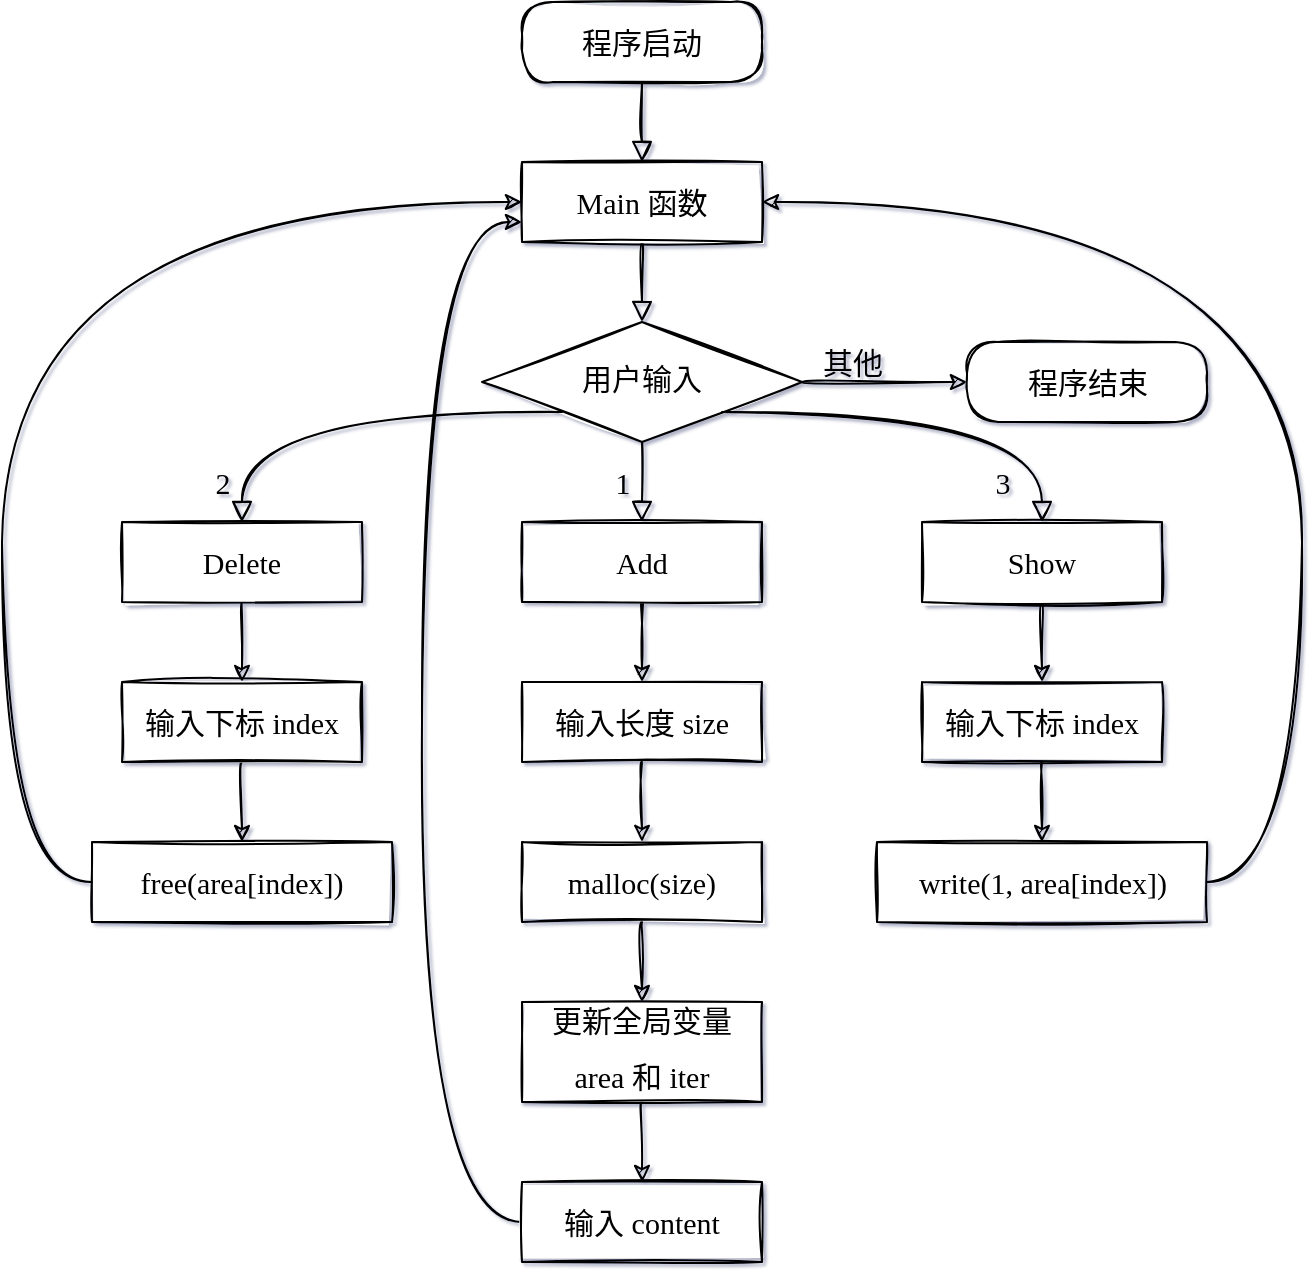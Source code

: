 <mxfile version="17.4.0" type="github">
  <diagram id="C5RBs43oDa-KdzZeNtuy" name="Page-1">
    <mxGraphModel dx="1240" dy="764" grid="1" gridSize="10" guides="1" tooltips="1" connect="1" arrows="1" fold="1" page="1" pageScale="1" pageWidth="827" pageHeight="1169" background="#FFFFFF" math="0" shadow="1">
      <root>
        <mxCell id="WIyWlLk6GJQsqaUBKTNV-0" />
        <mxCell id="WIyWlLk6GJQsqaUBKTNV-1" parent="WIyWlLk6GJQsqaUBKTNV-0" />
        <mxCell id="WIyWlLk6GJQsqaUBKTNV-2" value="" style="rounded=0;html=1;jettySize=auto;orthogonalLoop=1;fontSize=11;endArrow=block;endFill=0;endSize=8;strokeWidth=1;shadow=0;labelBackgroundColor=none;edgeStyle=orthogonalEdgeStyle;sketch=1;curved=1;" parent="WIyWlLk6GJQsqaUBKTNV-1" source="WIyWlLk6GJQsqaUBKTNV-3" target="WIyWlLk6GJQsqaUBKTNV-6" edge="1">
          <mxGeometry relative="1" as="geometry" />
        </mxCell>
        <mxCell id="WIyWlLk6GJQsqaUBKTNV-3" value="&lt;p&gt;&lt;font face=&quot;Comic Sans MS&quot; style=&quot;font-size: 15px&quot;&gt;Main 函数&lt;/font&gt;&lt;/p&gt;" style="rounded=0;whiteSpace=wrap;html=1;fontSize=12;glass=0;strokeWidth=1;shadow=0;sketch=1;" parent="WIyWlLk6GJQsqaUBKTNV-1" vertex="1">
          <mxGeometry x="320" y="100" width="120" height="40" as="geometry" />
        </mxCell>
        <mxCell id="297M0GaryiskETPCRw7N-32" style="edgeStyle=orthogonalEdgeStyle;curved=1;sketch=1;orthogonalLoop=1;jettySize=auto;html=1;entryX=0;entryY=0.5;entryDx=0;entryDy=0;fontFamily=Comic Sans MS;fontSize=15;" edge="1" parent="WIyWlLk6GJQsqaUBKTNV-1" source="WIyWlLk6GJQsqaUBKTNV-6" target="297M0GaryiskETPCRw7N-31">
          <mxGeometry relative="1" as="geometry" />
        </mxCell>
        <mxCell id="WIyWlLk6GJQsqaUBKTNV-6" value="&lt;span style=&quot;font-family: &amp;#34;comic sans ms&amp;#34; ; font-size: 15px&quot;&gt;用户输入&lt;/span&gt;" style="rhombus;whiteSpace=wrap;html=1;shadow=0;fontFamily=Helvetica;fontSize=12;align=center;strokeWidth=1;spacing=6;spacingTop=-4;rounded=0;sketch=1;" parent="WIyWlLk6GJQsqaUBKTNV-1" vertex="1">
          <mxGeometry x="300" y="180" width="160" height="60" as="geometry" />
        </mxCell>
        <mxCell id="297M0GaryiskETPCRw7N-0" value="程序启动" style="rounded=1;whiteSpace=wrap;html=1;sketch=1;fontFamily=Comic Sans MS;fontSize=15;arcSize=39;" vertex="1" parent="WIyWlLk6GJQsqaUBKTNV-1">
          <mxGeometry x="320" y="20" width="120" height="40" as="geometry" />
        </mxCell>
        <mxCell id="297M0GaryiskETPCRw7N-1" value="" style="rounded=0;html=1;jettySize=auto;orthogonalLoop=1;fontSize=11;endArrow=block;endFill=0;endSize=8;strokeWidth=1;shadow=0;labelBackgroundColor=none;edgeStyle=orthogonalEdgeStyle;sketch=1;curved=1;exitX=0.5;exitY=1;exitDx=0;exitDy=0;" edge="1" parent="WIyWlLk6GJQsqaUBKTNV-1" source="297M0GaryiskETPCRw7N-0">
          <mxGeometry relative="1" as="geometry">
            <mxPoint x="390" y="150" as="sourcePoint" />
            <mxPoint x="380" y="100" as="targetPoint" />
          </mxGeometry>
        </mxCell>
        <mxCell id="297M0GaryiskETPCRw7N-20" style="edgeStyle=orthogonalEdgeStyle;curved=1;sketch=1;orthogonalLoop=1;jettySize=auto;html=1;entryX=0.5;entryY=0;entryDx=0;entryDy=0;fontFamily=Comic Sans MS;fontSize=15;" edge="1" parent="WIyWlLk6GJQsqaUBKTNV-1" source="297M0GaryiskETPCRw7N-4" target="297M0GaryiskETPCRw7N-15">
          <mxGeometry relative="1" as="geometry" />
        </mxCell>
        <mxCell id="297M0GaryiskETPCRw7N-4" value="&lt;p&gt;&lt;font face=&quot;Comic Sans MS&quot; style=&quot;font-size: 15px&quot;&gt;Delete&lt;/font&gt;&lt;/p&gt;" style="rounded=0;whiteSpace=wrap;html=1;fontSize=12;glass=0;strokeWidth=1;shadow=0;sketch=1;" vertex="1" parent="WIyWlLk6GJQsqaUBKTNV-1">
          <mxGeometry x="120" y="280" width="120" height="40" as="geometry" />
        </mxCell>
        <mxCell id="297M0GaryiskETPCRw7N-22" value="" style="edgeStyle=orthogonalEdgeStyle;curved=1;sketch=1;orthogonalLoop=1;jettySize=auto;html=1;fontFamily=Comic Sans MS;fontSize=15;" edge="1" parent="WIyWlLk6GJQsqaUBKTNV-1" source="297M0GaryiskETPCRw7N-5" target="297M0GaryiskETPCRw7N-7">
          <mxGeometry relative="1" as="geometry" />
        </mxCell>
        <mxCell id="297M0GaryiskETPCRw7N-5" value="&lt;p&gt;&lt;font face=&quot;Comic Sans MS&quot; style=&quot;font-size: 15px&quot;&gt;Add&lt;/font&gt;&lt;/p&gt;" style="rounded=0;whiteSpace=wrap;html=1;fontSize=12;glass=0;strokeWidth=1;shadow=0;sketch=1;" vertex="1" parent="WIyWlLk6GJQsqaUBKTNV-1">
          <mxGeometry x="320" y="280" width="120" height="40" as="geometry" />
        </mxCell>
        <mxCell id="297M0GaryiskETPCRw7N-26" value="" style="edgeStyle=orthogonalEdgeStyle;curved=1;sketch=1;orthogonalLoop=1;jettySize=auto;html=1;fontFamily=Comic Sans MS;fontSize=15;" edge="1" parent="WIyWlLk6GJQsqaUBKTNV-1" source="297M0GaryiskETPCRw7N-6" target="297M0GaryiskETPCRw7N-16">
          <mxGeometry relative="1" as="geometry" />
        </mxCell>
        <mxCell id="297M0GaryiskETPCRw7N-6" value="&lt;p&gt;&lt;font face=&quot;Comic Sans MS&quot; style=&quot;font-size: 15px&quot;&gt;Show&lt;/font&gt;&lt;/p&gt;" style="rounded=0;whiteSpace=wrap;html=1;fontSize=12;glass=0;strokeWidth=1;shadow=0;sketch=1;" vertex="1" parent="WIyWlLk6GJQsqaUBKTNV-1">
          <mxGeometry x="520" y="280" width="120" height="40" as="geometry" />
        </mxCell>
        <mxCell id="297M0GaryiskETPCRw7N-23" value="" style="edgeStyle=orthogonalEdgeStyle;curved=1;sketch=1;orthogonalLoop=1;jettySize=auto;html=1;fontFamily=Comic Sans MS;fontSize=15;" edge="1" parent="WIyWlLk6GJQsqaUBKTNV-1" source="297M0GaryiskETPCRw7N-7" target="297M0GaryiskETPCRw7N-12">
          <mxGeometry relative="1" as="geometry" />
        </mxCell>
        <mxCell id="297M0GaryiskETPCRw7N-7" value="&lt;p&gt;&lt;font face=&quot;Comic Sans MS&quot; style=&quot;font-size: 15px&quot;&gt;输入长度 size&lt;/font&gt;&lt;/p&gt;" style="rounded=0;whiteSpace=wrap;html=1;fontSize=12;glass=0;strokeWidth=1;shadow=0;sketch=1;" vertex="1" parent="WIyWlLk6GJQsqaUBKTNV-1">
          <mxGeometry x="320" y="360" width="120" height="40" as="geometry" />
        </mxCell>
        <mxCell id="297M0GaryiskETPCRw7N-8" value="" style="rounded=0;html=1;jettySize=auto;orthogonalLoop=1;fontSize=11;endArrow=block;endFill=0;endSize=8;strokeWidth=1;shadow=0;labelBackgroundColor=none;edgeStyle=orthogonalEdgeStyle;sketch=1;curved=1;exitX=0.5;exitY=1;exitDx=0;exitDy=0;entryX=0.5;entryY=0;entryDx=0;entryDy=0;" edge="1" parent="WIyWlLk6GJQsqaUBKTNV-1" source="WIyWlLk6GJQsqaUBKTNV-6" target="297M0GaryiskETPCRw7N-5">
          <mxGeometry relative="1" as="geometry">
            <mxPoint x="390" y="150" as="sourcePoint" />
            <mxPoint x="390" y="190" as="targetPoint" />
          </mxGeometry>
        </mxCell>
        <mxCell id="297M0GaryiskETPCRw7N-9" value="" style="rounded=0;html=1;jettySize=auto;orthogonalLoop=1;fontSize=11;endArrow=block;endFill=0;endSize=8;strokeWidth=1;shadow=0;labelBackgroundColor=none;edgeStyle=orthogonalEdgeStyle;sketch=1;curved=1;exitX=1;exitY=1;exitDx=0;exitDy=0;entryX=0.5;entryY=0;entryDx=0;entryDy=0;" edge="1" parent="WIyWlLk6GJQsqaUBKTNV-1" source="WIyWlLk6GJQsqaUBKTNV-6" target="297M0GaryiskETPCRw7N-6">
          <mxGeometry relative="1" as="geometry">
            <mxPoint x="390" y="250" as="sourcePoint" />
            <mxPoint x="390" y="290" as="targetPoint" />
          </mxGeometry>
        </mxCell>
        <mxCell id="297M0GaryiskETPCRw7N-10" value="" style="rounded=0;html=1;jettySize=auto;orthogonalLoop=1;fontSize=11;endArrow=block;endFill=0;endSize=8;strokeWidth=1;shadow=0;labelBackgroundColor=none;edgeStyle=orthogonalEdgeStyle;sketch=1;curved=1;exitX=0;exitY=1;exitDx=0;exitDy=0;entryX=0.5;entryY=0;entryDx=0;entryDy=0;" edge="1" parent="WIyWlLk6GJQsqaUBKTNV-1" source="WIyWlLk6GJQsqaUBKTNV-6" target="297M0GaryiskETPCRw7N-4">
          <mxGeometry relative="1" as="geometry">
            <mxPoint x="430" y="235" as="sourcePoint" />
            <mxPoint x="590" y="290" as="targetPoint" />
          </mxGeometry>
        </mxCell>
        <mxCell id="297M0GaryiskETPCRw7N-24" value="" style="edgeStyle=orthogonalEdgeStyle;curved=1;sketch=1;orthogonalLoop=1;jettySize=auto;html=1;fontFamily=Comic Sans MS;fontSize=15;" edge="1" parent="WIyWlLk6GJQsqaUBKTNV-1" source="297M0GaryiskETPCRw7N-12" target="297M0GaryiskETPCRw7N-13">
          <mxGeometry relative="1" as="geometry" />
        </mxCell>
        <mxCell id="297M0GaryiskETPCRw7N-12" value="&lt;p&gt;&lt;font face=&quot;Comic Sans MS&quot;&gt;&lt;span style=&quot;font-size: 15px&quot;&gt;malloc(size)&lt;/span&gt;&lt;/font&gt;&lt;/p&gt;" style="rounded=0;whiteSpace=wrap;html=1;fontSize=12;glass=0;strokeWidth=1;shadow=0;sketch=1;" vertex="1" parent="WIyWlLk6GJQsqaUBKTNV-1">
          <mxGeometry x="320" y="440" width="120" height="40" as="geometry" />
        </mxCell>
        <mxCell id="297M0GaryiskETPCRw7N-25" value="" style="edgeStyle=orthogonalEdgeStyle;curved=1;sketch=1;orthogonalLoop=1;jettySize=auto;html=1;fontFamily=Comic Sans MS;fontSize=15;" edge="1" parent="WIyWlLk6GJQsqaUBKTNV-1" source="297M0GaryiskETPCRw7N-13" target="297M0GaryiskETPCRw7N-14">
          <mxGeometry relative="1" as="geometry" />
        </mxCell>
        <mxCell id="297M0GaryiskETPCRw7N-13" value="&lt;p style=&quot;line-height: 0.9&quot;&gt;&lt;font face=&quot;Comic Sans MS&quot;&gt;&lt;span style=&quot;font-size: 15px&quot;&gt;更新全局变量&lt;/span&gt;&lt;/font&gt;&lt;/p&gt;&lt;p&gt;&lt;font face=&quot;Comic Sans MS&quot;&gt;&lt;span style=&quot;font-size: 15px&quot;&gt;area 和 iter&lt;/span&gt;&lt;/font&gt;&lt;/p&gt;" style="rounded=0;whiteSpace=wrap;html=1;fontSize=12;glass=0;strokeWidth=1;shadow=0;sketch=1;" vertex="1" parent="WIyWlLk6GJQsqaUBKTNV-1">
          <mxGeometry x="320" y="520" width="120" height="50" as="geometry" />
        </mxCell>
        <mxCell id="297M0GaryiskETPCRw7N-30" style="edgeStyle=orthogonalEdgeStyle;curved=1;sketch=1;orthogonalLoop=1;jettySize=auto;html=1;entryX=0;entryY=0.75;entryDx=0;entryDy=0;fontFamily=Comic Sans MS;fontSize=15;" edge="1" parent="WIyWlLk6GJQsqaUBKTNV-1" source="297M0GaryiskETPCRw7N-14" target="WIyWlLk6GJQsqaUBKTNV-3">
          <mxGeometry relative="1" as="geometry">
            <Array as="points">
              <mxPoint x="270" y="630" />
              <mxPoint x="270" y="130" />
            </Array>
          </mxGeometry>
        </mxCell>
        <mxCell id="297M0GaryiskETPCRw7N-14" value="&lt;p&gt;&lt;font face=&quot;Comic Sans MS&quot;&gt;&lt;span style=&quot;font-size: 15px&quot;&gt;输入 content&lt;/span&gt;&lt;/font&gt;&lt;/p&gt;" style="rounded=0;whiteSpace=wrap;html=1;fontSize=12;glass=0;strokeWidth=1;shadow=0;sketch=1;" vertex="1" parent="WIyWlLk6GJQsqaUBKTNV-1">
          <mxGeometry x="320" y="610" width="120" height="40" as="geometry" />
        </mxCell>
        <mxCell id="297M0GaryiskETPCRw7N-21" value="" style="edgeStyle=orthogonalEdgeStyle;curved=1;sketch=1;orthogonalLoop=1;jettySize=auto;html=1;fontFamily=Comic Sans MS;fontSize=15;" edge="1" parent="WIyWlLk6GJQsqaUBKTNV-1" source="297M0GaryiskETPCRw7N-15" target="297M0GaryiskETPCRw7N-17">
          <mxGeometry relative="1" as="geometry" />
        </mxCell>
        <mxCell id="297M0GaryiskETPCRw7N-15" value="&lt;p&gt;&lt;font face=&quot;Comic Sans MS&quot; style=&quot;font-size: 15px&quot;&gt;输入下标 index&lt;/font&gt;&lt;/p&gt;" style="rounded=0;whiteSpace=wrap;html=1;fontSize=12;glass=0;strokeWidth=1;shadow=0;sketch=1;" vertex="1" parent="WIyWlLk6GJQsqaUBKTNV-1">
          <mxGeometry x="120" y="360" width="120" height="40" as="geometry" />
        </mxCell>
        <mxCell id="297M0GaryiskETPCRw7N-27" value="" style="edgeStyle=orthogonalEdgeStyle;curved=1;sketch=1;orthogonalLoop=1;jettySize=auto;html=1;fontFamily=Comic Sans MS;fontSize=15;" edge="1" parent="WIyWlLk6GJQsqaUBKTNV-1" source="297M0GaryiskETPCRw7N-16" target="297M0GaryiskETPCRw7N-19">
          <mxGeometry relative="1" as="geometry" />
        </mxCell>
        <mxCell id="297M0GaryiskETPCRw7N-16" value="&lt;p&gt;&lt;font face=&quot;Comic Sans MS&quot; style=&quot;font-size: 15px&quot;&gt;输入下标 index&lt;/font&gt;&lt;/p&gt;" style="rounded=0;whiteSpace=wrap;html=1;fontSize=12;glass=0;strokeWidth=1;shadow=0;sketch=1;" vertex="1" parent="WIyWlLk6GJQsqaUBKTNV-1">
          <mxGeometry x="520" y="360" width="120" height="40" as="geometry" />
        </mxCell>
        <mxCell id="297M0GaryiskETPCRw7N-28" style="edgeStyle=orthogonalEdgeStyle;curved=1;sketch=1;orthogonalLoop=1;jettySize=auto;html=1;entryX=0;entryY=0.5;entryDx=0;entryDy=0;fontFamily=Comic Sans MS;fontSize=15;" edge="1" parent="WIyWlLk6GJQsqaUBKTNV-1" source="297M0GaryiskETPCRw7N-17" target="WIyWlLk6GJQsqaUBKTNV-3">
          <mxGeometry relative="1" as="geometry">
            <Array as="points">
              <mxPoint x="60" y="460" />
              <mxPoint x="60" y="120" />
            </Array>
          </mxGeometry>
        </mxCell>
        <mxCell id="297M0GaryiskETPCRw7N-17" value="&lt;p&gt;&lt;font face=&quot;Comic Sans MS&quot; style=&quot;font-size: 15px&quot;&gt;free(area[index])&lt;/font&gt;&lt;/p&gt;" style="rounded=0;whiteSpace=wrap;html=1;fontSize=12;glass=0;strokeWidth=1;shadow=0;sketch=1;" vertex="1" parent="WIyWlLk6GJQsqaUBKTNV-1">
          <mxGeometry x="105" y="440" width="150" height="40" as="geometry" />
        </mxCell>
        <mxCell id="297M0GaryiskETPCRw7N-29" style="edgeStyle=orthogonalEdgeStyle;curved=1;sketch=1;orthogonalLoop=1;jettySize=auto;html=1;entryX=1;entryY=0.5;entryDx=0;entryDy=0;fontFamily=Comic Sans MS;fontSize=15;" edge="1" parent="WIyWlLk6GJQsqaUBKTNV-1" source="297M0GaryiskETPCRw7N-19" target="WIyWlLk6GJQsqaUBKTNV-3">
          <mxGeometry relative="1" as="geometry">
            <Array as="points">
              <mxPoint x="710" y="460" />
              <mxPoint x="710" y="120" />
            </Array>
          </mxGeometry>
        </mxCell>
        <mxCell id="297M0GaryiskETPCRw7N-19" value="&lt;p&gt;&lt;font face=&quot;Comic Sans MS&quot; style=&quot;font-size: 15px&quot;&gt;write(1, area[index])&lt;/font&gt;&lt;/p&gt;" style="rounded=0;whiteSpace=wrap;html=1;fontSize=12;glass=0;strokeWidth=1;shadow=0;sketch=1;" vertex="1" parent="WIyWlLk6GJQsqaUBKTNV-1">
          <mxGeometry x="497.5" y="440" width="165" height="40" as="geometry" />
        </mxCell>
        <mxCell id="297M0GaryiskETPCRw7N-31" value="程序结束" style="rounded=1;whiteSpace=wrap;html=1;sketch=1;fontFamily=Comic Sans MS;fontSize=15;arcSize=39;" vertex="1" parent="WIyWlLk6GJQsqaUBKTNV-1">
          <mxGeometry x="542.5" y="190" width="120" height="40" as="geometry" />
        </mxCell>
        <mxCell id="297M0GaryiskETPCRw7N-33" value="1" style="text;html=1;align=center;verticalAlign=middle;resizable=0;points=[];autosize=1;strokeColor=none;fillColor=none;fontSize=15;fontFamily=Comic Sans MS;" vertex="1" parent="WIyWlLk6GJQsqaUBKTNV-1">
          <mxGeometry x="360" y="250" width="20" height="20" as="geometry" />
        </mxCell>
        <mxCell id="297M0GaryiskETPCRw7N-34" value="2" style="text;html=1;align=center;verticalAlign=middle;resizable=0;points=[];autosize=1;strokeColor=none;fillColor=none;fontSize=15;fontFamily=Comic Sans MS;" vertex="1" parent="WIyWlLk6GJQsqaUBKTNV-1">
          <mxGeometry x="160" y="250" width="20" height="20" as="geometry" />
        </mxCell>
        <mxCell id="297M0GaryiskETPCRw7N-35" value="3" style="text;html=1;align=center;verticalAlign=middle;resizable=0;points=[];autosize=1;strokeColor=none;fillColor=none;fontSize=15;fontFamily=Comic Sans MS;" vertex="1" parent="WIyWlLk6GJQsqaUBKTNV-1">
          <mxGeometry x="550" y="250" width="20" height="20" as="geometry" />
        </mxCell>
        <mxCell id="297M0GaryiskETPCRw7N-36" value="其他" style="text;html=1;align=center;verticalAlign=middle;resizable=0;points=[];autosize=1;strokeColor=none;fillColor=none;fontSize=15;fontFamily=Comic Sans MS;" vertex="1" parent="WIyWlLk6GJQsqaUBKTNV-1">
          <mxGeometry x="460" y="190" width="50" height="20" as="geometry" />
        </mxCell>
      </root>
    </mxGraphModel>
  </diagram>
</mxfile>
